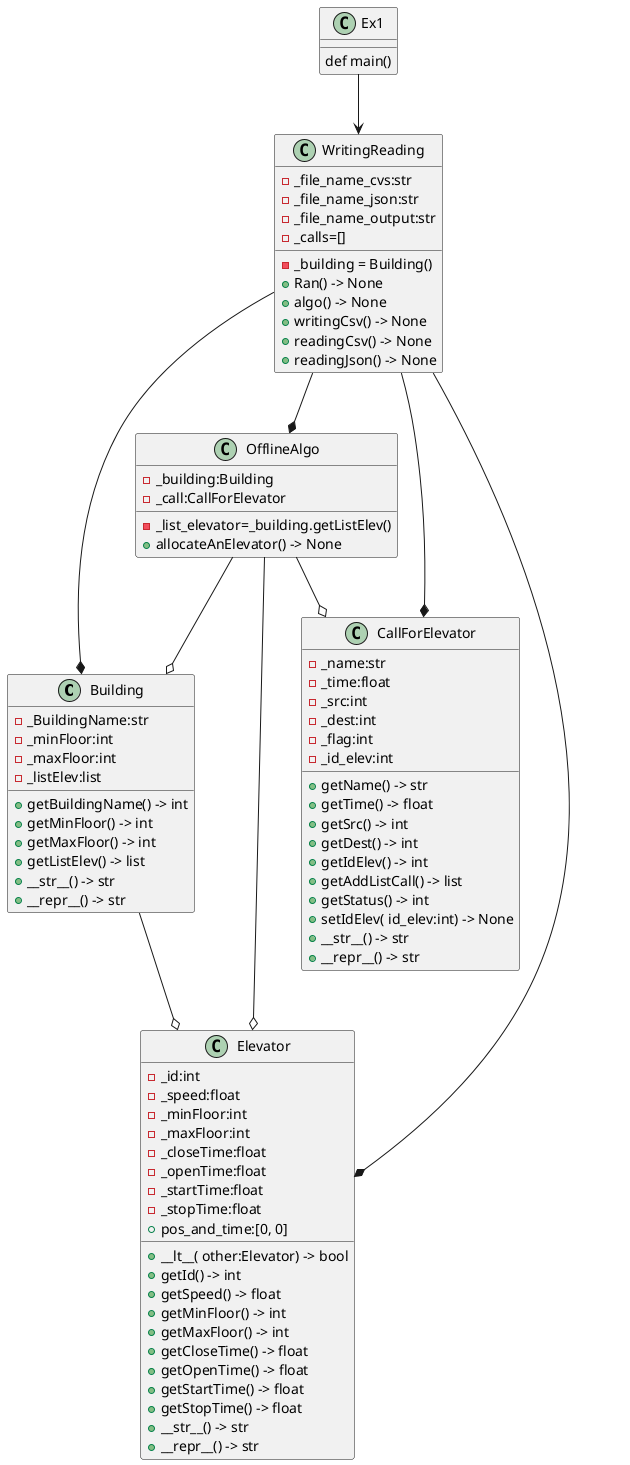 @startuml
class Building{
-_BuildingName:str
-_minFloor:int
-_maxFloor:int
-_listElev:list
+getBuildingName() -> int
+getMinFloor() -> int
+getMaxFloor() -> int
+getListElev() -> list
+__str__() -> str
+__repr__() -> str
 }
 class Elevator{
 - _id:int
  - _speed:float
  -_minFloor:int
  - _maxFloor:int
  - _closeTime:float
  - _openTime:float
  - _startTime:float
  -_stopTime:float
   +pos_and_time:[0, 0]
+__lt__( other:Elevator) -> bool
+getId() -> int
+getSpeed() -> float
+getMinFloor() -> int
+getMaxFloor() -> int
+ getCloseTime() -> float
+getOpenTime() -> float
+getStartTime() -> float
+getStopTime() -> float
+__str__() -> str
+__repr__() -> str
 }

 class CallForElevator{
 -_name:str
-_time:float
-_src:int
-_dest:int
 -_flag:int
 -_id_elev:int
 +getName() -> str
 +getTime() -> float
 +getSrc() -> int
 + getDest() -> int
 +getIdElev() -> int
 +getAddListCall() -> list
 + getStatus() -> int
 + setIdElev( id_elev:int) -> None
 +__str__() -> str
 +__repr__() -> str
 }
 class OfflineAlgo{
 -_building:Building
 -_call:CallForElevator
 -_list_elevator=_building.getListElev()
 +allocateAnElevator() -> None
 }

 class WritingReading{
 -_file_name_cvs:str
 -_file_name_json:str
 -_file_name_output:str
 -_calls=[]
 -_building = Building()
 +Ran() -> None
 +algo() -> None
 +writingCsv() -> None
 +readingCsv() -> None
 +readingJson() -> None
 }
 class Ex1{
def main()
 }
 Ex1 --> WritingReading
 WritingReading --* OfflineAlgo
 WritingReading --* Building
 WritingReading --* CallForElevator
  WritingReading --* Elevator
 OfflineAlgo --o CallForElevator
 OfflineAlgo --o Building
 OfflineAlgo --o  Elevator
 Building --o  Elevator

@enduml